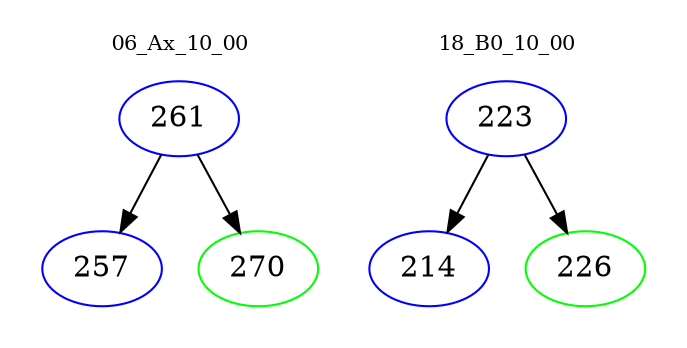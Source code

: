 digraph{
subgraph cluster_0 {
color = white
label = "06_Ax_10_00";
fontsize=10;
T0_261 [label="261", color="blue"]
T0_261 -> T0_257 [color="black"]
T0_257 [label="257", color="blue"]
T0_261 -> T0_270 [color="black"]
T0_270 [label="270", color="green"]
}
subgraph cluster_1 {
color = white
label = "18_B0_10_00";
fontsize=10;
T1_223 [label="223", color="blue"]
T1_223 -> T1_214 [color="black"]
T1_214 [label="214", color="blue"]
T1_223 -> T1_226 [color="black"]
T1_226 [label="226", color="green"]
}
}
